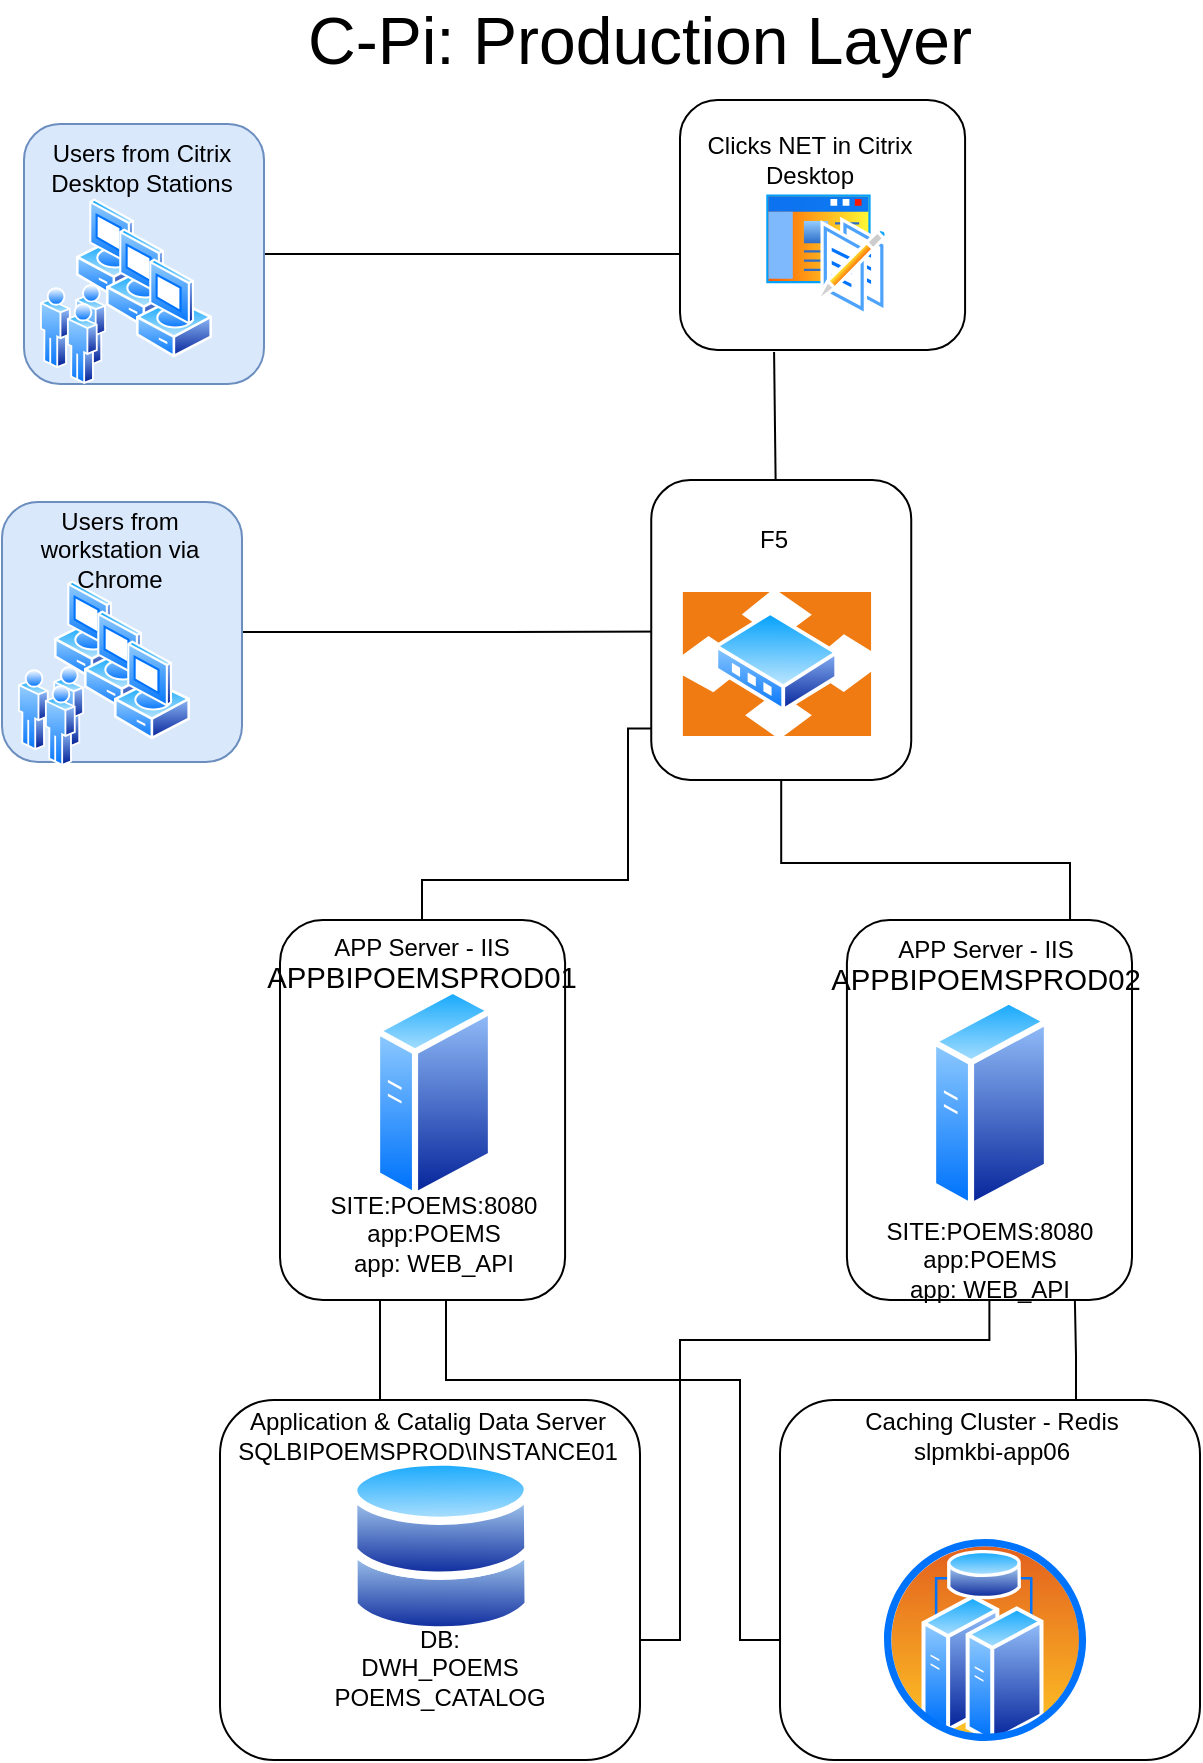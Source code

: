 <mxfile version="16.6.4" type="github">
  <diagram id="wv3CKyiRIyC83f-S4AsD" name="Page-1">
    <mxGraphModel dx="1182" dy="675" grid="1" gridSize="10" guides="1" tooltips="1" connect="1" arrows="1" fold="1" page="1" pageScale="1" pageWidth="827" pageHeight="1169" math="0" shadow="0">
      <root>
        <mxCell id="0" />
        <mxCell id="1" parent="0" />
        <mxCell id="j_9-Uxjv2BNyTcxjB99k-13" style="edgeStyle=orthogonalEdgeStyle;rounded=0;orthogonalLoop=1;jettySize=auto;html=1;entryX=0;entryY=0.25;entryDx=0;entryDy=0;" edge="1" parent="1" source="BlAbsp78SDBVKc19avHf-15" target="j_9-Uxjv2BNyTcxjB99k-1">
          <mxGeometry relative="1" as="geometry" />
        </mxCell>
        <mxCell id="j_9-Uxjv2BNyTcxjB99k-12" style="edgeStyle=orthogonalEdgeStyle;rounded=0;orthogonalLoop=1;jettySize=auto;html=1;" edge="1" parent="1" source="BlAbsp78SDBVKc19avHf-31" target="BlAbsp78SDBVKc19avHf-45">
          <mxGeometry relative="1" as="geometry">
            <Array as="points">
              <mxPoint x="323" y="720" />
              <mxPoint x="470" y="720" />
              <mxPoint x="470" y="850" />
            </Array>
          </mxGeometry>
        </mxCell>
        <mxCell id="j_9-Uxjv2BNyTcxjB99k-11" style="edgeStyle=orthogonalEdgeStyle;rounded=0;orthogonalLoop=1;jettySize=auto;html=1;entryX=1;entryY=0.75;entryDx=0;entryDy=0;" edge="1" parent="1" source="BlAbsp78SDBVKc19avHf-32" target="BlAbsp78SDBVKc19avHf-22">
          <mxGeometry relative="1" as="geometry">
            <Array as="points">
              <mxPoint x="595" y="700" />
              <mxPoint x="440" y="700" />
              <mxPoint x="440" y="850" />
              <mxPoint x="362" y="850" />
            </Array>
          </mxGeometry>
        </mxCell>
        <mxCell id="BlAbsp78SDBVKc19avHf-25" style="edgeStyle=orthogonalEdgeStyle;rounded=0;orthogonalLoop=1;jettySize=auto;html=1;entryX=0.75;entryY=0;entryDx=0;entryDy=0;" parent="1" source="j_9-Uxjv2BNyTcxjB99k-6" target="BlAbsp78SDBVKc19avHf-34" edge="1">
          <mxGeometry relative="1" as="geometry">
            <mxPoint x="506.86" y="446.5" as="sourcePoint" />
          </mxGeometry>
        </mxCell>
        <mxCell id="BlAbsp78SDBVKc19avHf-26" style="edgeStyle=orthogonalEdgeStyle;rounded=0;orthogonalLoop=1;jettySize=auto;html=1;entryX=0.453;entryY=0;entryDx=0;entryDy=0;entryPerimeter=0;exitX=0.25;exitY=1;exitDx=0;exitDy=0;" parent="1" source="j_9-Uxjv2BNyTcxjB99k-1" target="BlAbsp78SDBVKc19avHf-33" edge="1">
          <mxGeometry relative="1" as="geometry">
            <mxPoint x="414.0" y="446.5" as="sourcePoint" />
            <Array as="points">
              <mxPoint x="414" y="394" />
              <mxPoint x="414" y="470" />
              <mxPoint x="311" y="470" />
              <mxPoint x="311" y="585" />
            </Array>
          </mxGeometry>
        </mxCell>
        <mxCell id="BlAbsp78SDBVKc19avHf-43" value="" style="endArrow=classic;html=1;exitX=0.33;exitY=1.008;exitDx=0;exitDy=0;entryX=0.5;entryY=0;entryDx=0;entryDy=0;exitPerimeter=0;" parent="1" source="BlAbsp78SDBVKc19avHf-41" target="j_9-Uxjv2BNyTcxjB99k-1" edge="1">
          <mxGeometry width="50" height="50" relative="1" as="geometry">
            <mxPoint x="253.5" y="152" as="sourcePoint" />
            <mxPoint x="423.087" y="204.901" as="targetPoint" />
          </mxGeometry>
        </mxCell>
        <mxCell id="BlAbsp78SDBVKc19avHf-21" value="" style="endArrow=classic;html=1;entryX=0.75;entryY=0;entryDx=0;entryDy=0;exitX=0.5;exitY=1;exitDx=0;exitDy=0;" parent="1" source="j_9-Uxjv2BNyTcxjB99k-1" edge="1">
          <mxGeometry width="50" height="50" relative="1" as="geometry">
            <mxPoint x="515.62" y="260" as="sourcePoint" />
            <mxPoint x="516.814" y="324.902" as="targetPoint" />
          </mxGeometry>
        </mxCell>
        <mxCell id="j_9-Uxjv2BNyTcxjB99k-6" value="" style="rounded=1;whiteSpace=wrap;html=1;fillColor=#ffffff;" vertex="1" parent="1">
          <mxGeometry x="425.62" y="270" width="130" height="150" as="geometry" />
        </mxCell>
        <mxCell id="BlAbsp78SDBVKc19avHf-1" style="edgeStyle=orthogonalEdgeStyle;rounded=0;orthogonalLoop=1;jettySize=auto;html=1;entryX=0.75;entryY=1;entryDx=0;entryDy=0;exitX=0.825;exitY=-0.2;exitDx=0;exitDy=0;exitPerimeter=0;" parent="1" source="BlAbsp78SDBVKc19avHf-46" target="BlAbsp78SDBVKc19avHf-32" edge="1">
          <mxGeometry relative="1" as="geometry">
            <Array as="points">
              <mxPoint x="638" y="734" />
              <mxPoint x="638" y="708" />
            </Array>
          </mxGeometry>
        </mxCell>
        <mxCell id="BlAbsp78SDBVKc19avHf-2" value="" style="rounded=1;whiteSpace=wrap;html=1;fillColor=#ffffff;" parent="1" vertex="1">
          <mxGeometry x="523.46" y="490" width="142.54" height="190" as="geometry" />
        </mxCell>
        <mxCell id="BlAbsp78SDBVKc19avHf-4" value="" style="rounded=1;whiteSpace=wrap;html=1;fillColor=#ffffff;" parent="1" vertex="1">
          <mxGeometry x="490" y="730" width="210" height="180" as="geometry" />
        </mxCell>
        <mxCell id="j_9-Uxjv2BNyTcxjB99k-10" style="edgeStyle=orthogonalEdgeStyle;rounded=0;orthogonalLoop=1;jettySize=auto;html=1;entryX=0.118;entryY=1.1;entryDx=0;entryDy=0;entryPerimeter=0;" edge="1" parent="1" source="BlAbsp78SDBVKc19avHf-7" target="BlAbsp78SDBVKc19avHf-33">
          <mxGeometry relative="1" as="geometry">
            <Array as="points">
              <mxPoint x="290" y="668" />
              <mxPoint x="252" y="668" />
            </Array>
          </mxGeometry>
        </mxCell>
        <mxCell id="BlAbsp78SDBVKc19avHf-7" value="" style="rounded=1;whiteSpace=wrap;html=1;fillColor=#ffffff;" parent="1" vertex="1">
          <mxGeometry x="210" y="730" width="210" height="180" as="geometry" />
        </mxCell>
        <mxCell id="BlAbsp78SDBVKc19avHf-10" value="" style="rounded=1;whiteSpace=wrap;html=1;fillColor=#ffffff;" parent="1" vertex="1">
          <mxGeometry x="240" y="490" width="142.54" height="190" as="geometry" />
        </mxCell>
        <mxCell id="BlAbsp78SDBVKc19avHf-11" value="C-Pi: Production Layer" style="text;html=1;strokeColor=none;fillColor=none;align=center;verticalAlign=middle;whiteSpace=wrap;rounded=0;fontSize=33;" parent="1" vertex="1">
          <mxGeometry x="140" y="40" width="560" height="20" as="geometry" />
        </mxCell>
        <mxCell id="BlAbsp78SDBVKc19avHf-12" value="" style="endArrow=classic;html=1;exitX=1;exitY=0.5;exitDx=0;exitDy=0;" parent="1" source="BlAbsp78SDBVKc19avHf-35" edge="1" target="BlAbsp78SDBVKc19avHf-44">
          <mxGeometry width="50" height="50" relative="1" as="geometry">
            <mxPoint x="400" y="380" as="sourcePoint" />
            <mxPoint x="413.087" y="194.901" as="targetPoint" />
          </mxGeometry>
        </mxCell>
        <mxCell id="BlAbsp78SDBVKc19avHf-13" value="F5" style="text;html=1;strokeColor=none;fillColor=none;align=center;verticalAlign=middle;whiteSpace=wrap;rounded=0;" parent="1" vertex="1">
          <mxGeometry x="402" y="290" width="170" height="20" as="geometry" />
        </mxCell>
        <mxCell id="BlAbsp78SDBVKc19avHf-14" value="" style="group" parent="1" vertex="1" connectable="0">
          <mxGeometry x="100" y="462" width="121" height="130" as="geometry" />
        </mxCell>
        <mxCell id="BlAbsp78SDBVKc19avHf-15" value="" style="rounded=1;whiteSpace=wrap;html=1;fillColor=#dae8fc;strokeColor=#6c8ebf;" parent="BlAbsp78SDBVKc19avHf-14" vertex="1">
          <mxGeometry x="1" y="-181" width="120" height="130" as="geometry" />
        </mxCell>
        <mxCell id="BlAbsp78SDBVKc19avHf-16" value="" style="aspect=fixed;perimeter=ellipsePerimeter;html=1;align=center;shadow=0;dashed=0;spacingTop=3;image;image=img/lib/active_directory/vista_client.svg;" parent="BlAbsp78SDBVKc19avHf-14" vertex="1">
          <mxGeometry x="27" y="-142" width="38" height="50" as="geometry" />
        </mxCell>
        <mxCell id="BlAbsp78SDBVKc19avHf-17" value="" style="aspect=fixed;perimeter=ellipsePerimeter;html=1;align=center;shadow=0;dashed=0;spacingTop=3;image;image=img/lib/active_directory/vista_client.svg;" parent="BlAbsp78SDBVKc19avHf-14" vertex="1">
          <mxGeometry x="42" y="-127" width="38" height="50" as="geometry" />
        </mxCell>
        <mxCell id="BlAbsp78SDBVKc19avHf-18" value="" style="aspect=fixed;perimeter=ellipsePerimeter;html=1;align=center;shadow=0;dashed=0;spacingTop=3;image;image=img/lib/active_directory/vista_client.svg;" parent="BlAbsp78SDBVKc19avHf-14" vertex="1">
          <mxGeometry x="57" y="-112" width="38" height="50" as="geometry" />
        </mxCell>
        <mxCell id="BlAbsp78SDBVKc19avHf-19" value="" style="aspect=fixed;perimeter=ellipsePerimeter;html=1;align=center;shadow=0;dashed=0;spacingTop=3;image;image=img/lib/active_directory/users.svg;" parent="BlAbsp78SDBVKc19avHf-14" vertex="1">
          <mxGeometry x="9" y="-99" width="33" height="50" as="geometry" />
        </mxCell>
        <mxCell id="BlAbsp78SDBVKc19avHf-20" value="Users from workstation via Chrome" style="text;html=1;strokeColor=none;fillColor=none;align=center;verticalAlign=middle;whiteSpace=wrap;rounded=0;" parent="BlAbsp78SDBVKc19avHf-14" vertex="1">
          <mxGeometry y="-167" width="120" height="20" as="geometry" />
        </mxCell>
        <mxCell id="BlAbsp78SDBVKc19avHf-22" value="" style="aspect=fixed;perimeter=ellipsePerimeter;html=1;align=center;shadow=0;dashed=0;spacingTop=3;image;image=img/lib/active_directory/databases.svg;" parent="1" vertex="1">
          <mxGeometry x="274.54" y="758" width="91.84" height="90" as="geometry" />
        </mxCell>
        <mxCell id="BlAbsp78SDBVKc19avHf-23" value="Application &amp;amp; Catalig Data Server&lt;br&gt;SQLBIPOEMSPROD\INSTANCE01" style="text;html=1;strokeColor=none;fillColor=none;align=center;verticalAlign=middle;whiteSpace=wrap;rounded=0;" parent="1" vertex="1">
          <mxGeometry x="228.54" y="738" width="170" height="20" as="geometry" />
        </mxCell>
        <mxCell id="BlAbsp78SDBVKc19avHf-24" value="DB:&lt;br&gt;DWH_POEMS&lt;br&gt;POEMS_CATALOG" style="text;html=1;strokeColor=none;fillColor=none;align=center;verticalAlign=middle;whiteSpace=wrap;rounded=0;" parent="1" vertex="1">
          <mxGeometry x="235.46" y="853.86" width="170" height="20" as="geometry" />
        </mxCell>
        <mxCell id="BlAbsp78SDBVKc19avHf-29" value="" style="aspect=fixed;perimeter=ellipsePerimeter;html=1;align=center;shadow=0;dashed=0;spacingTop=3;image;image=img/lib/active_directory/generic_server.svg;" parent="1" vertex="1">
          <mxGeometry x="287" y="522.93" width="60" height="107.14" as="geometry" />
        </mxCell>
        <mxCell id="BlAbsp78SDBVKc19avHf-30" value="" style="aspect=fixed;perimeter=ellipsePerimeter;html=1;align=center;shadow=0;dashed=0;spacingTop=3;image;image=img/lib/active_directory/generic_server.svg;" parent="1" vertex="1">
          <mxGeometry x="565" y="528.25" width="60" height="107.14" as="geometry" />
        </mxCell>
        <mxCell id="BlAbsp78SDBVKc19avHf-31" value="SITE:POEMS:8080&lt;br&gt;app:POEMS&lt;br&gt;app: WEB_API" style="text;html=1;strokeColor=none;fillColor=none;align=center;verticalAlign=middle;whiteSpace=wrap;rounded=0;" parent="1" vertex="1">
          <mxGeometry x="231.54" y="637.25" width="170" height="20" as="geometry" />
        </mxCell>
        <mxCell id="BlAbsp78SDBVKc19avHf-32" value="SITE:POEMS:8080&lt;br&gt;app:POEMS&lt;br&gt;app: WEB_API" style="text;html=1;align=center;verticalAlign=middle;whiteSpace=wrap;rounded=0;" parent="1" vertex="1">
          <mxGeometry x="509.73" y="650.0" width="170" height="20" as="geometry" />
        </mxCell>
        <mxCell id="BlAbsp78SDBVKc19avHf-33" value="APP Server - IIS&lt;br&gt;&lt;span style=&quot;font-size: 11.0pt ; line-height: 107% ; font-family: &amp;#34;calibri&amp;#34; , sans-serif&quot;&gt;APPBIPOEMSPROD01&lt;/span&gt;" style="text;html=1;strokeColor=none;fillColor=none;align=center;verticalAlign=middle;whiteSpace=wrap;rounded=0;" parent="1" vertex="1">
          <mxGeometry x="226.27" y="502" width="170" height="20" as="geometry" />
        </mxCell>
        <mxCell id="BlAbsp78SDBVKc19avHf-34" value="APP Server - IIS&lt;br&gt;&lt;span style=&quot;font-size: 11.0pt ; line-height: 107% ; font-family: &amp;#34;calibri&amp;#34; , sans-serif&quot;&gt;APPBIPOEMSPROD02&lt;/span&gt;" style="text;html=1;strokeColor=none;fillColor=none;align=center;verticalAlign=middle;whiteSpace=wrap;rounded=0;" parent="1" vertex="1">
          <mxGeometry x="507.54" y="502.93" width="170" height="20" as="geometry" />
        </mxCell>
        <mxCell id="BlAbsp78SDBVKc19avHf-35" value="" style="rounded=1;whiteSpace=wrap;html=1;fillColor=#dae8fc;strokeColor=#6c8ebf;" parent="1" vertex="1">
          <mxGeometry x="112.0" y="92" width="120" height="130" as="geometry" />
        </mxCell>
        <mxCell id="BlAbsp78SDBVKc19avHf-36" value="" style="aspect=fixed;perimeter=ellipsePerimeter;html=1;align=center;shadow=0;dashed=0;spacingTop=3;image;image=img/lib/active_directory/vista_client.svg;" parent="1" vertex="1">
          <mxGeometry x="138" y="129" width="38" height="50" as="geometry" />
        </mxCell>
        <mxCell id="BlAbsp78SDBVKc19avHf-37" value="" style="aspect=fixed;perimeter=ellipsePerimeter;html=1;align=center;shadow=0;dashed=0;spacingTop=3;image;image=img/lib/active_directory/vista_client.svg;" parent="1" vertex="1">
          <mxGeometry x="153" y="144" width="38" height="50" as="geometry" />
        </mxCell>
        <mxCell id="BlAbsp78SDBVKc19avHf-38" value="" style="aspect=fixed;perimeter=ellipsePerimeter;html=1;align=center;shadow=0;dashed=0;spacingTop=3;image;image=img/lib/active_directory/vista_client.svg;" parent="1" vertex="1">
          <mxGeometry x="168" y="159" width="38" height="50" as="geometry" />
        </mxCell>
        <mxCell id="BlAbsp78SDBVKc19avHf-39" value="" style="aspect=fixed;perimeter=ellipsePerimeter;html=1;align=center;shadow=0;dashed=0;spacingTop=3;image;image=img/lib/active_directory/users.svg;" parent="1" vertex="1">
          <mxGeometry x="120.0" y="172" width="33" height="50" as="geometry" />
        </mxCell>
        <mxCell id="BlAbsp78SDBVKc19avHf-40" value="Users from Citrix Desktop Stations" style="text;html=1;strokeColor=none;fillColor=none;align=center;verticalAlign=middle;whiteSpace=wrap;rounded=0;" parent="1" vertex="1">
          <mxGeometry x="111.0" y="104" width="120" height="20" as="geometry" />
        </mxCell>
        <mxCell id="BlAbsp78SDBVKc19avHf-41" value="" style="rounded=1;whiteSpace=wrap;html=1;fillColor=#ffffff;" parent="1" vertex="1">
          <mxGeometry x="440" y="80" width="142.54" height="125" as="geometry" />
        </mxCell>
        <mxCell id="BlAbsp78SDBVKc19avHf-42" value="Clicks NET in Citrix Desktop" style="text;html=1;strokeColor=none;fillColor=none;align=center;verticalAlign=middle;whiteSpace=wrap;rounded=0;" parent="1" vertex="1">
          <mxGeometry x="450" y="100" width="110" height="20" as="geometry" />
        </mxCell>
        <mxCell id="BlAbsp78SDBVKc19avHf-44" value="" style="aspect=fixed;perimeter=ellipsePerimeter;html=1;align=center;shadow=0;dashed=0;spacingTop=3;image;image=img/lib/active_directory/wiki_site.svg;" parent="1" vertex="1">
          <mxGeometry x="481.43" y="125.57" width="62.86" height="62.86" as="geometry" />
        </mxCell>
        <mxCell id="BlAbsp78SDBVKc19avHf-45" value="" style="aspect=fixed;perimeter=ellipsePerimeter;html=1;align=center;shadow=0;dashed=0;spacingTop=3;image;image=img/lib/active_directory/cluster_server.svg;" parent="1" vertex="1">
          <mxGeometry x="540" y="797.46" width="105.08" height="105.08" as="geometry" />
        </mxCell>
        <mxCell id="BlAbsp78SDBVKc19avHf-46" value="Caching Cluster - Redis&lt;br&gt;slpmkbi-app06" style="text;html=1;strokeColor=none;fillColor=none;align=center;verticalAlign=middle;whiteSpace=wrap;rounded=0;" parent="1" vertex="1">
          <mxGeometry x="510.73" y="738" width="170" height="20" as="geometry" />
        </mxCell>
        <mxCell id="j_9-Uxjv2BNyTcxjB99k-1" value="" style="aspect=fixed;perimeter=ellipsePerimeter;html=1;align=center;shadow=0;dashed=0;spacingTop=3;image;image=img/lib/active_directory/router.svg;" vertex="1" parent="1">
          <mxGeometry x="441.08" y="325.97" width="94.8" height="72.05" as="geometry" />
        </mxCell>
      </root>
    </mxGraphModel>
  </diagram>
</mxfile>
